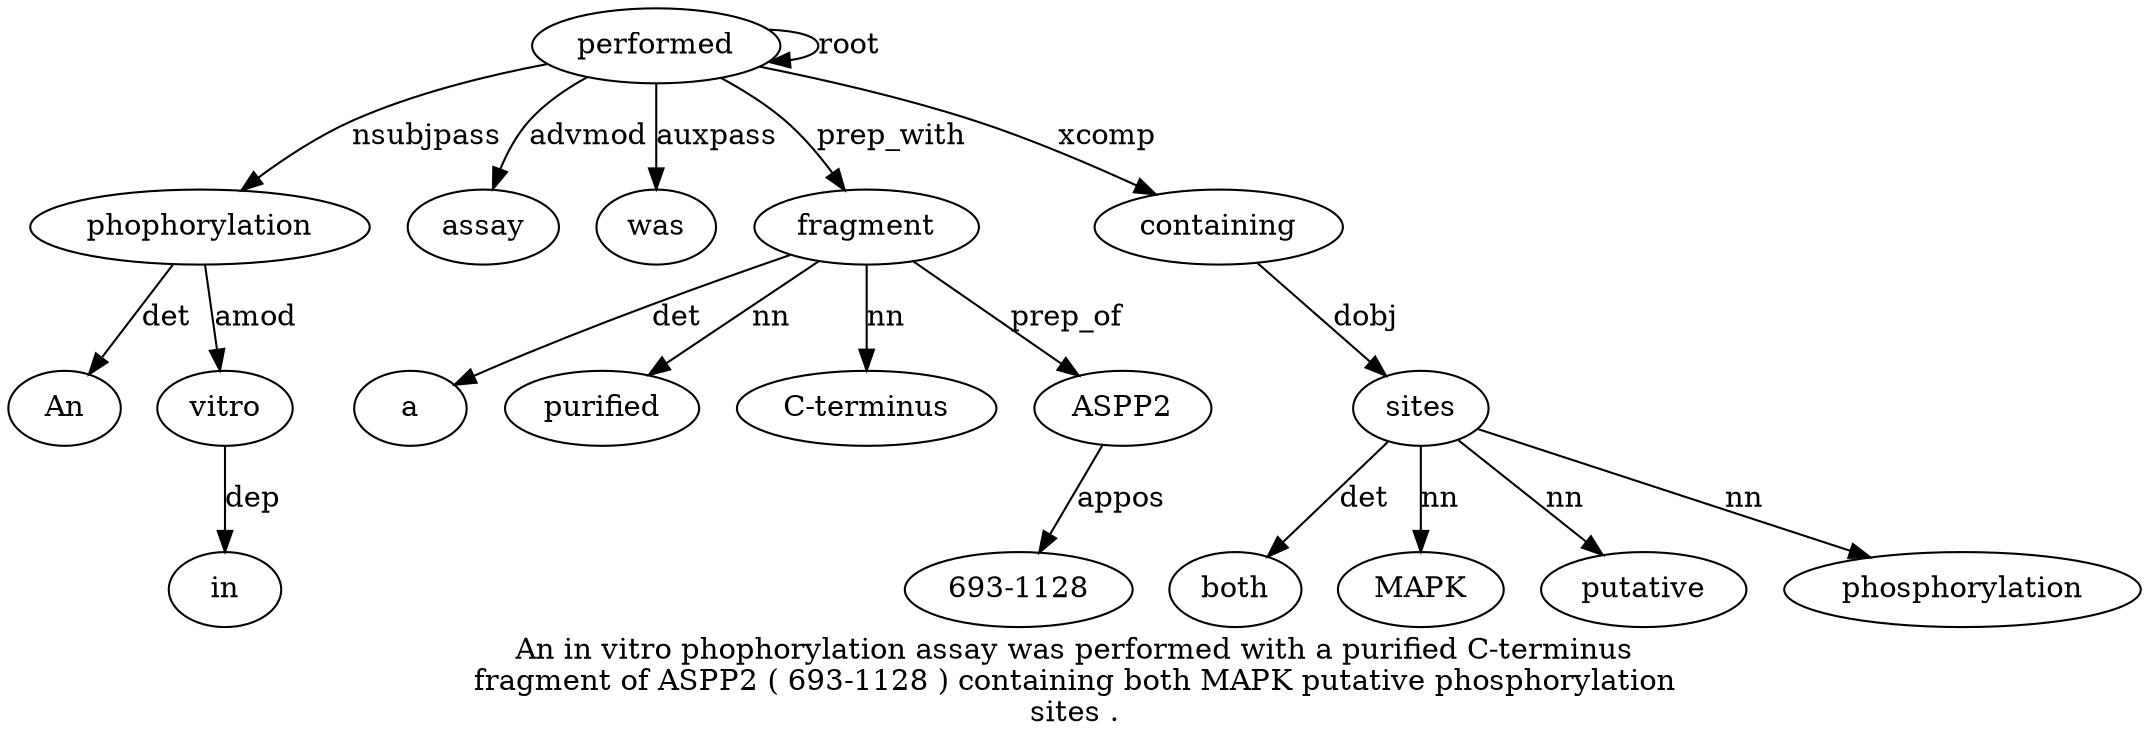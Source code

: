 digraph "An in vitro phophorylation assay was performed with a purified C-terminus fragment of ASPP2 ( 693-1128 ) containing both MAPK putative phosphorylation sites ." {
label="An in vitro phophorylation assay was performed with a purified C-terminus
fragment of ASPP2 ( 693-1128 ) containing both MAPK putative phosphorylation
sites .";
phophorylation4 [style=filled, fillcolor=white, label=phophorylation];
An1 [style=filled, fillcolor=white, label=An];
phophorylation4 -> An1  [label=det];
vitro3 [style=filled, fillcolor=white, label=vitro];
in2 [style=filled, fillcolor=white, label=in];
vitro3 -> in2  [label=dep];
phophorylation4 -> vitro3  [label=amod];
performed7 [style=filled, fillcolor=white, label=performed];
performed7 -> phophorylation4  [label=nsubjpass];
assay5 [style=filled, fillcolor=white, label=assay];
performed7 -> assay5  [label=advmod];
was6 [style=filled, fillcolor=white, label=was];
performed7 -> was6  [label=auxpass];
performed7 -> performed7  [label=root];
fragment12 [style=filled, fillcolor=white, label=fragment];
a9 [style=filled, fillcolor=white, label=a];
fragment12 -> a9  [label=det];
purified10 [style=filled, fillcolor=white, label=purified];
fragment12 -> purified10  [label=nn];
"C-terminus11" [style=filled, fillcolor=white, label="C-terminus"];
fragment12 -> "C-terminus11"  [label=nn];
performed7 -> fragment12  [label=prep_with];
ASPP214 [style=filled, fillcolor=white, label=ASPP2];
fragment12 -> ASPP214  [label=prep_of];
"693-1128" [style=filled, fillcolor=white, label="693-1128"];
ASPP214 -> "693-1128"  [label=appos];
containing18 [style=filled, fillcolor=white, label=containing];
performed7 -> containing18  [label=xcomp];
sites23 [style=filled, fillcolor=white, label=sites];
both19 [style=filled, fillcolor=white, label=both];
sites23 -> both19  [label=det];
MAPK20 [style=filled, fillcolor=white, label=MAPK];
sites23 -> MAPK20  [label=nn];
putative21 [style=filled, fillcolor=white, label=putative];
sites23 -> putative21  [label=nn];
phosphorylation22 [style=filled, fillcolor=white, label=phosphorylation];
sites23 -> phosphorylation22  [label=nn];
containing18 -> sites23  [label=dobj];
}
